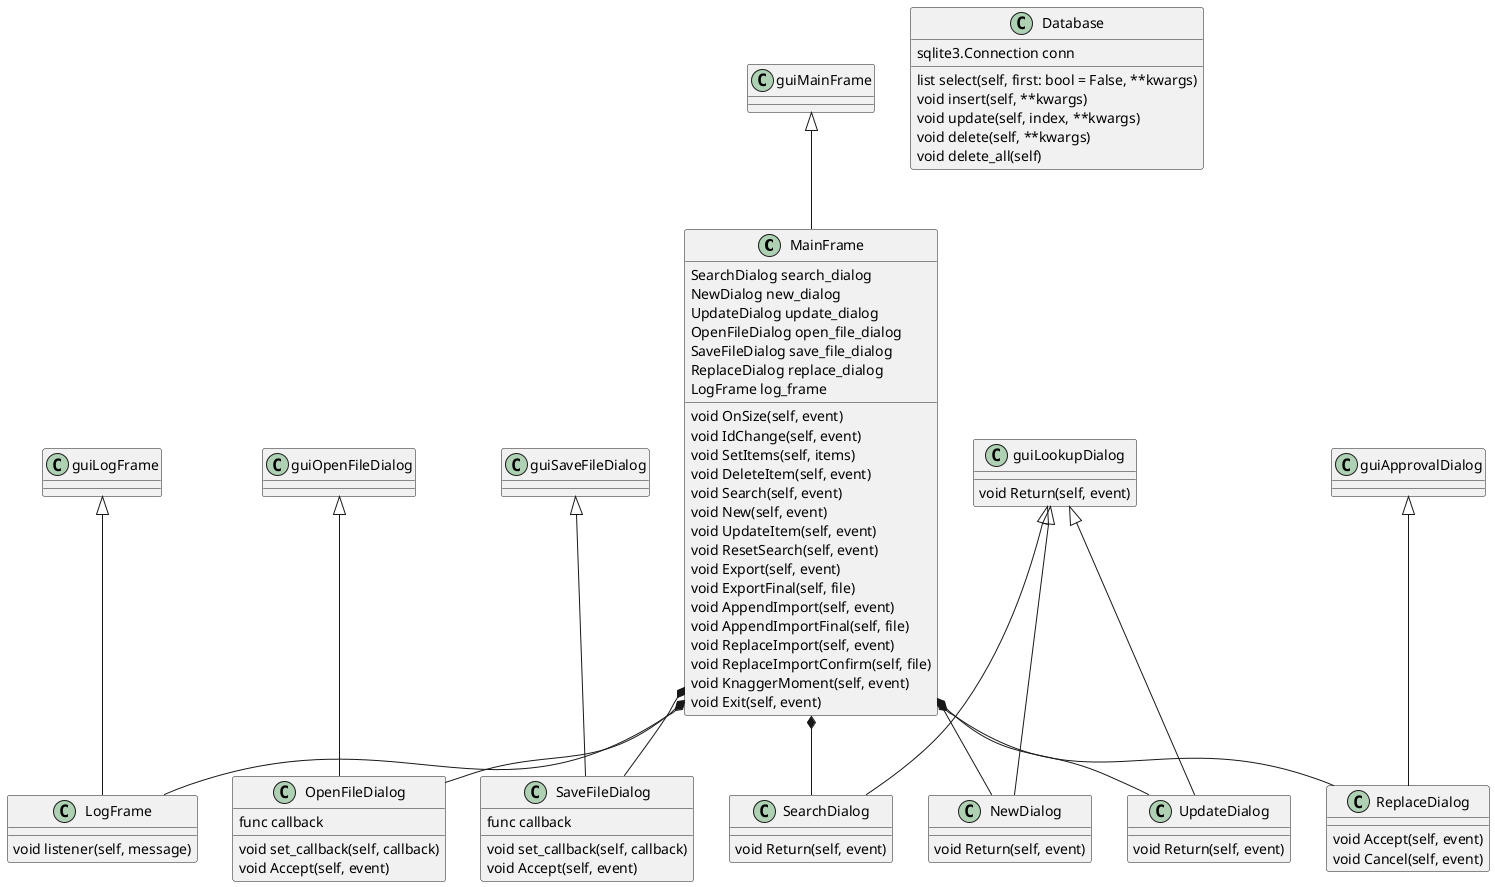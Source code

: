 @startuml
class MainFrame {
SearchDialog search_dialog
NewDialog new_dialog
UpdateDialog update_dialog
OpenFileDialog open_file_dialog
SaveFileDialog save_file_dialog
ReplaceDialog replace_dialog
LogFrame log_frame

void OnSize(self, event)
void IdChange(self, event)
void SetItems(self, items)
void DeleteItem(self, event)
void Search(self, event)
void New(self, event)
void UpdateItem(self, event)
void ResetSearch(self, event)
void Export(self, event)
void ExportFinal(self, file)
void AppendImport(self, event)
void AppendImportFinal(self, file)
void ReplaceImport(self, event)
void ReplaceImportConfirm(self, file)
void KnaggerMoment(self, event)
void Exit(self, event)
}

class LogFrame {
void listener(self, message)
}

class OpenFileDialog {
func callback
void set_callback(self, callback)
void Accept(self, event)
}

class SaveFileDialog {
func callback
void set_callback(self, callback)
void Accept(self, event)
}

class SearchDialog {
void Return(self, event)
}

class NewDialog {
void Return(self, event)
}

class UpdateDialog {
void Return(self, event)
}

class ReplaceDialog {
void Accept(self, event)
void Cancel(self, event)
}

class Database {
sqlite3.Connection conn
list select(self, first: bool = False, **kwargs)
void insert(self, **kwargs)
void update(self, index, **kwargs)
void delete(self, **kwargs)
void delete_all(self)
}

guiMainFrame <|-- MainFrame
guiLogFrame <|-- LogFrame
guiOpenFileDialog <|-- OpenFileDialog
guiSaveFileDialog <|-- SaveFileDialog
guiLookupDialog <|-- SearchDialog
guiLookupDialog <|-- NewDialog
guiLookupDialog <|-- UpdateDialog
guiApprovalDialog <|-- ReplaceDialog

class guiLookupDialog {
void Return(self, event)
}

MainFrame *-- LogFrame
MainFrame *-- OpenFileDialog
MainFrame *-- SaveFileDialog
MainFrame *-- SearchDialog
MainFrame *-- NewDialog
MainFrame *-- UpdateDialog
MainFrame *-- ReplaceDialog

@enduml